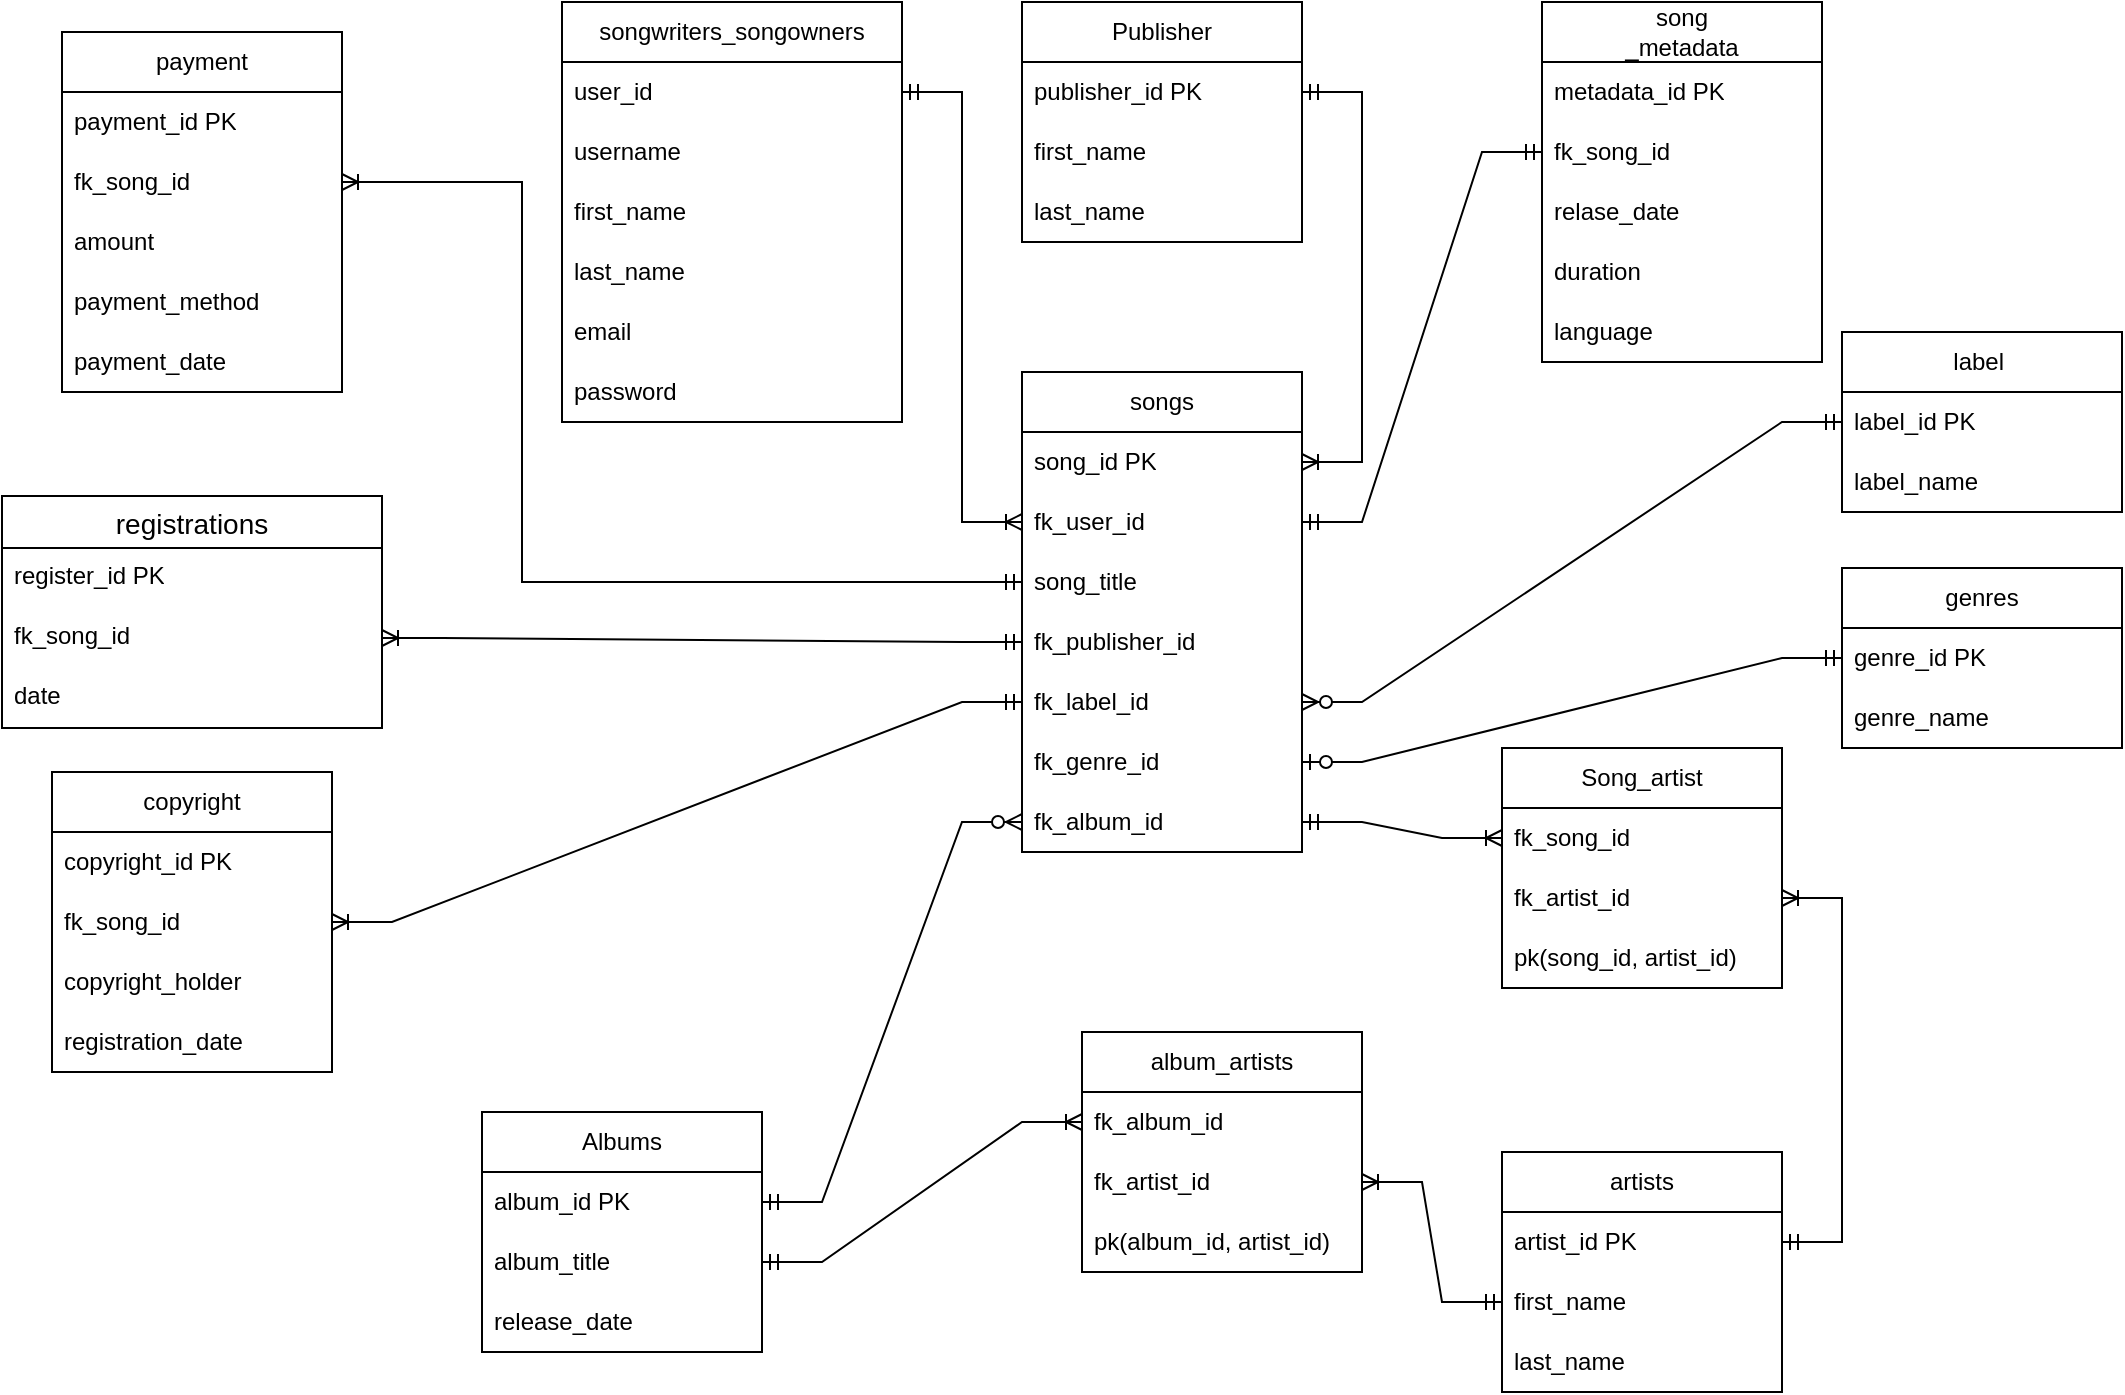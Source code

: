 <mxfile version="24.2.2" type="device">
  <diagram name="Page-1" id="Uv8rtRLwI6DBhu4xJGs0">
    <mxGraphModel dx="794" dy="420" grid="1" gridSize="10" guides="1" tooltips="1" connect="1" arrows="1" fold="1" page="1" pageScale="1" pageWidth="1200" pageHeight="1600" math="0" shadow="0">
      <root>
        <mxCell id="0" />
        <mxCell id="1" parent="0" />
        <mxCell id="s11LL-Ssqb0skLR5ZeNY-1" value="songwriters_songowners" style="swimlane;fontStyle=0;childLayout=stackLayout;horizontal=1;startSize=30;horizontalStack=0;resizeParent=1;resizeParentMax=0;resizeLast=0;collapsible=1;marginBottom=0;whiteSpace=wrap;html=1;" parent="1" vertex="1">
          <mxGeometry x="380" y="15" width="170" height="210" as="geometry" />
        </mxCell>
        <mxCell id="s11LL-Ssqb0skLR5ZeNY-2" value="user_id" style="text;strokeColor=none;fillColor=none;align=left;verticalAlign=middle;spacingLeft=4;spacingRight=4;overflow=hidden;points=[[0,0.5],[1,0.5]];portConstraint=eastwest;rotatable=0;whiteSpace=wrap;html=1;" parent="s11LL-Ssqb0skLR5ZeNY-1" vertex="1">
          <mxGeometry y="30" width="170" height="30" as="geometry" />
        </mxCell>
        <mxCell id="s11LL-Ssqb0skLR5ZeNY-3" value="username" style="text;strokeColor=none;fillColor=none;align=left;verticalAlign=middle;spacingLeft=4;spacingRight=4;overflow=hidden;points=[[0,0.5],[1,0.5]];portConstraint=eastwest;rotatable=0;whiteSpace=wrap;html=1;" parent="s11LL-Ssqb0skLR5ZeNY-1" vertex="1">
          <mxGeometry y="60" width="170" height="30" as="geometry" />
        </mxCell>
        <mxCell id="s11LL-Ssqb0skLR5ZeNY-4" value="first_name" style="text;strokeColor=none;fillColor=none;align=left;verticalAlign=middle;spacingLeft=4;spacingRight=4;overflow=hidden;points=[[0,0.5],[1,0.5]];portConstraint=eastwest;rotatable=0;whiteSpace=wrap;html=1;imageHeight=24;" parent="s11LL-Ssqb0skLR5ZeNY-1" vertex="1">
          <mxGeometry y="90" width="170" height="30" as="geometry" />
        </mxCell>
        <mxCell id="kmV99l83lfblxgex9i0g-29" value="last_name" style="text;strokeColor=none;fillColor=none;align=left;verticalAlign=middle;spacingLeft=4;spacingRight=4;overflow=hidden;points=[[0,0.5],[1,0.5]];portConstraint=eastwest;rotatable=0;whiteSpace=wrap;html=1;imageHeight=24;" parent="s11LL-Ssqb0skLR5ZeNY-1" vertex="1">
          <mxGeometry y="120" width="170" height="30" as="geometry" />
        </mxCell>
        <mxCell id="kmV99l83lfblxgex9i0g-30" value="email" style="text;strokeColor=none;fillColor=none;align=left;verticalAlign=middle;spacingLeft=4;spacingRight=4;overflow=hidden;points=[[0,0.5],[1,0.5]];portConstraint=eastwest;rotatable=0;whiteSpace=wrap;html=1;imageHeight=24;" parent="s11LL-Ssqb0skLR5ZeNY-1" vertex="1">
          <mxGeometry y="150" width="170" height="30" as="geometry" />
        </mxCell>
        <mxCell id="kmV99l83lfblxgex9i0g-31" value="password" style="text;strokeColor=none;fillColor=none;align=left;verticalAlign=middle;spacingLeft=4;spacingRight=4;overflow=hidden;points=[[0,0.5],[1,0.5]];portConstraint=eastwest;rotatable=0;whiteSpace=wrap;html=1;imageHeight=24;" parent="s11LL-Ssqb0skLR5ZeNY-1" vertex="1">
          <mxGeometry y="180" width="170" height="30" as="geometry" />
        </mxCell>
        <mxCell id="s11LL-Ssqb0skLR5ZeNY-9" value="songs" style="swimlane;fontStyle=0;childLayout=stackLayout;horizontal=1;startSize=30;horizontalStack=0;resizeParent=1;resizeParentMax=0;resizeLast=0;collapsible=1;marginBottom=0;whiteSpace=wrap;html=1;" parent="1" vertex="1">
          <mxGeometry x="610" y="200" width="140" height="240" as="geometry" />
        </mxCell>
        <mxCell id="s11LL-Ssqb0skLR5ZeNY-10" value="song_id PK" style="text;strokeColor=none;fillColor=none;align=left;verticalAlign=middle;spacingLeft=4;spacingRight=4;overflow=hidden;points=[[0,0.5],[1,0.5]];portConstraint=eastwest;rotatable=0;whiteSpace=wrap;html=1;" parent="s11LL-Ssqb0skLR5ZeNY-9" vertex="1">
          <mxGeometry y="30" width="140" height="30" as="geometry" />
        </mxCell>
        <mxCell id="7YmGz0TOv1RFeffiCISl-29" value="fk_user_id" style="text;strokeColor=none;fillColor=none;align=left;verticalAlign=middle;spacingLeft=4;spacingRight=4;overflow=hidden;points=[[0,0.5],[1,0.5]];portConstraint=eastwest;rotatable=0;whiteSpace=wrap;html=1;" vertex="1" parent="s11LL-Ssqb0skLR5ZeNY-9">
          <mxGeometry y="60" width="140" height="30" as="geometry" />
        </mxCell>
        <mxCell id="s11LL-Ssqb0skLR5ZeNY-11" value="song_title" style="text;strokeColor=none;fillColor=none;align=left;verticalAlign=middle;spacingLeft=4;spacingRight=4;overflow=hidden;points=[[0,0.5],[1,0.5]];portConstraint=eastwest;rotatable=0;whiteSpace=wrap;html=1;" parent="s11LL-Ssqb0skLR5ZeNY-9" vertex="1">
          <mxGeometry y="90" width="140" height="30" as="geometry" />
        </mxCell>
        <mxCell id="7YmGz0TOv1RFeffiCISl-37" value="fk_publisher_id" style="text;strokeColor=none;fillColor=none;align=left;verticalAlign=middle;spacingLeft=4;spacingRight=4;overflow=hidden;points=[[0,0.5],[1,0.5]];portConstraint=eastwest;rotatable=0;whiteSpace=wrap;html=1;" vertex="1" parent="s11LL-Ssqb0skLR5ZeNY-9">
          <mxGeometry y="120" width="140" height="30" as="geometry" />
        </mxCell>
        <mxCell id="7YmGz0TOv1RFeffiCISl-8" value="fk_label_id" style="text;strokeColor=none;fillColor=none;align=left;verticalAlign=middle;spacingLeft=4;spacingRight=4;overflow=hidden;points=[[0,0.5],[1,0.5]];portConstraint=eastwest;rotatable=0;whiteSpace=wrap;html=1;" vertex="1" parent="s11LL-Ssqb0skLR5ZeNY-9">
          <mxGeometry y="150" width="140" height="30" as="geometry" />
        </mxCell>
        <mxCell id="s11LL-Ssqb0skLR5ZeNY-12" value="fk_genre_id" style="text;strokeColor=none;fillColor=none;align=left;verticalAlign=middle;spacingLeft=4;spacingRight=4;overflow=hidden;points=[[0,0.5],[1,0.5]];portConstraint=eastwest;rotatable=0;whiteSpace=wrap;html=1;" parent="s11LL-Ssqb0skLR5ZeNY-9" vertex="1">
          <mxGeometry y="180" width="140" height="30" as="geometry" />
        </mxCell>
        <mxCell id="U5-mWTNFznR9wat2lyn1-9" value="fk_album_id" style="text;strokeColor=none;fillColor=none;align=left;verticalAlign=middle;spacingLeft=4;spacingRight=4;overflow=hidden;points=[[0,0.5],[1,0.5]];portConstraint=eastwest;rotatable=0;whiteSpace=wrap;html=1;" parent="s11LL-Ssqb0skLR5ZeNY-9" vertex="1">
          <mxGeometry y="210" width="140" height="30" as="geometry" />
        </mxCell>
        <mxCell id="kmV99l83lfblxgex9i0g-5" value="payment" style="swimlane;fontStyle=0;childLayout=stackLayout;horizontal=1;startSize=30;horizontalStack=0;resizeParent=1;resizeParentMax=0;resizeLast=0;collapsible=1;marginBottom=0;whiteSpace=wrap;html=1;" parent="1" vertex="1">
          <mxGeometry x="130" y="30" width="140" height="180" as="geometry" />
        </mxCell>
        <mxCell id="kmV99l83lfblxgex9i0g-6" value="payment_id PK" style="text;strokeColor=none;fillColor=none;align=left;verticalAlign=middle;spacingLeft=4;spacingRight=4;overflow=hidden;points=[[0,0.5],[1,0.5]];portConstraint=eastwest;rotatable=0;whiteSpace=wrap;html=1;" parent="kmV99l83lfblxgex9i0g-5" vertex="1">
          <mxGeometry y="30" width="140" height="30" as="geometry" />
        </mxCell>
        <mxCell id="kmV99l83lfblxgex9i0g-8" value="fk_song_id" style="text;strokeColor=none;fillColor=none;align=left;verticalAlign=middle;spacingLeft=4;spacingRight=4;overflow=hidden;points=[[0,0.5],[1,0.5]];portConstraint=eastwest;rotatable=0;whiteSpace=wrap;html=1;" parent="kmV99l83lfblxgex9i0g-5" vertex="1">
          <mxGeometry y="60" width="140" height="30" as="geometry" />
        </mxCell>
        <mxCell id="kmV99l83lfblxgex9i0g-39" value="amount" style="text;strokeColor=none;fillColor=none;align=left;verticalAlign=middle;spacingLeft=4;spacingRight=4;overflow=hidden;points=[[0,0.5],[1,0.5]];portConstraint=eastwest;rotatable=0;whiteSpace=wrap;html=1;" parent="kmV99l83lfblxgex9i0g-5" vertex="1">
          <mxGeometry y="90" width="140" height="30" as="geometry" />
        </mxCell>
        <mxCell id="QXSgPwCXqMFNMHp9d2ud-29" value="payment_method" style="text;strokeColor=none;fillColor=none;align=left;verticalAlign=middle;spacingLeft=4;spacingRight=4;overflow=hidden;points=[[0,0.5],[1,0.5]];portConstraint=eastwest;rotatable=0;whiteSpace=wrap;html=1;" parent="kmV99l83lfblxgex9i0g-5" vertex="1">
          <mxGeometry y="120" width="140" height="30" as="geometry" />
        </mxCell>
        <mxCell id="7YmGz0TOv1RFeffiCISl-23" value="payment_date" style="text;strokeColor=none;fillColor=none;align=left;verticalAlign=middle;spacingLeft=4;spacingRight=4;overflow=hidden;points=[[0,0.5],[1,0.5]];portConstraint=eastwest;rotatable=0;whiteSpace=wrap;html=1;" vertex="1" parent="kmV99l83lfblxgex9i0g-5">
          <mxGeometry y="150" width="140" height="30" as="geometry" />
        </mxCell>
        <mxCell id="kmV99l83lfblxgex9i0g-9" value="artists" style="swimlane;fontStyle=0;childLayout=stackLayout;horizontal=1;startSize=30;horizontalStack=0;resizeParent=1;resizeParentMax=0;resizeLast=0;collapsible=1;marginBottom=0;whiteSpace=wrap;html=1;" parent="1" vertex="1">
          <mxGeometry x="850" y="590" width="140" height="120" as="geometry" />
        </mxCell>
        <mxCell id="kmV99l83lfblxgex9i0g-10" value="artist_id PK" style="text;strokeColor=none;fillColor=none;align=left;verticalAlign=middle;spacingLeft=4;spacingRight=4;overflow=hidden;points=[[0,0.5],[1,0.5]];portConstraint=eastwest;rotatable=0;whiteSpace=wrap;html=1;" parent="kmV99l83lfblxgex9i0g-9" vertex="1">
          <mxGeometry y="30" width="140" height="30" as="geometry" />
        </mxCell>
        <mxCell id="kmV99l83lfblxgex9i0g-11" value="first_name" style="text;strokeColor=none;fillColor=none;align=left;verticalAlign=middle;spacingLeft=4;spacingRight=4;overflow=hidden;points=[[0,0.5],[1,0.5]];portConstraint=eastwest;rotatable=0;whiteSpace=wrap;html=1;" parent="kmV99l83lfblxgex9i0g-9" vertex="1">
          <mxGeometry y="60" width="140" height="30" as="geometry" />
        </mxCell>
        <mxCell id="kmV99l83lfblxgex9i0g-12" value="last_name" style="text;strokeColor=none;fillColor=none;align=left;verticalAlign=middle;spacingLeft=4;spacingRight=4;overflow=hidden;points=[[0,0.5],[1,0.5]];portConstraint=eastwest;rotatable=0;whiteSpace=wrap;html=1;" parent="kmV99l83lfblxgex9i0g-9" vertex="1">
          <mxGeometry y="90" width="140" height="30" as="geometry" />
        </mxCell>
        <mxCell id="kmV99l83lfblxgex9i0g-17" value="genres" style="swimlane;fontStyle=0;childLayout=stackLayout;horizontal=1;startSize=30;horizontalStack=0;resizeParent=1;resizeParentMax=0;resizeLast=0;collapsible=1;marginBottom=0;whiteSpace=wrap;html=1;" parent="1" vertex="1">
          <mxGeometry x="1020" y="298" width="140" height="90" as="geometry" />
        </mxCell>
        <mxCell id="kmV99l83lfblxgex9i0g-18" value="genre_id PK" style="text;strokeColor=none;fillColor=none;align=left;verticalAlign=middle;spacingLeft=4;spacingRight=4;overflow=hidden;points=[[0,0.5],[1,0.5]];portConstraint=eastwest;rotatable=0;whiteSpace=wrap;html=1;" parent="kmV99l83lfblxgex9i0g-17" vertex="1">
          <mxGeometry y="30" width="140" height="30" as="geometry" />
        </mxCell>
        <mxCell id="kmV99l83lfblxgex9i0g-19" value="genre_name" style="text;strokeColor=none;fillColor=none;align=left;verticalAlign=middle;spacingLeft=4;spacingRight=4;overflow=hidden;points=[[0,0.5],[1,0.5]];portConstraint=eastwest;rotatable=0;whiteSpace=wrap;html=1;" parent="kmV99l83lfblxgex9i0g-17" vertex="1">
          <mxGeometry y="60" width="140" height="30" as="geometry" />
        </mxCell>
        <mxCell id="QXSgPwCXqMFNMHp9d2ud-13" value="copyright" style="swimlane;fontStyle=0;childLayout=stackLayout;horizontal=1;startSize=30;horizontalStack=0;resizeParent=1;resizeParentMax=0;resizeLast=0;collapsible=1;marginBottom=0;whiteSpace=wrap;html=1;" parent="1" vertex="1">
          <mxGeometry x="125" y="400" width="140" height="150" as="geometry" />
        </mxCell>
        <mxCell id="QXSgPwCXqMFNMHp9d2ud-14" value="copyright_id PK" style="text;strokeColor=none;fillColor=none;align=left;verticalAlign=middle;spacingLeft=4;spacingRight=4;overflow=hidden;points=[[0,0.5],[1,0.5]];portConstraint=eastwest;rotatable=0;whiteSpace=wrap;html=1;" parent="QXSgPwCXqMFNMHp9d2ud-13" vertex="1">
          <mxGeometry y="30" width="140" height="30" as="geometry" />
        </mxCell>
        <mxCell id="QXSgPwCXqMFNMHp9d2ud-15" value="fk_song_id" style="text;strokeColor=none;fillColor=none;align=left;verticalAlign=middle;spacingLeft=4;spacingRight=4;overflow=hidden;points=[[0,0.5],[1,0.5]];portConstraint=eastwest;rotatable=0;whiteSpace=wrap;html=1;" parent="QXSgPwCXqMFNMHp9d2ud-13" vertex="1">
          <mxGeometry y="60" width="140" height="30" as="geometry" />
        </mxCell>
        <mxCell id="QXSgPwCXqMFNMHp9d2ud-16" value="copyright_holder" style="text;strokeColor=none;fillColor=none;align=left;verticalAlign=middle;spacingLeft=4;spacingRight=4;overflow=hidden;points=[[0,0.5],[1,0.5]];portConstraint=eastwest;rotatable=0;whiteSpace=wrap;html=1;" parent="QXSgPwCXqMFNMHp9d2ud-13" vertex="1">
          <mxGeometry y="90" width="140" height="30" as="geometry" />
        </mxCell>
        <mxCell id="7YmGz0TOv1RFeffiCISl-34" value="registration_date" style="text;strokeColor=none;fillColor=none;align=left;verticalAlign=middle;spacingLeft=4;spacingRight=4;overflow=hidden;points=[[0,0.5],[1,0.5]];portConstraint=eastwest;rotatable=0;whiteSpace=wrap;html=1;" vertex="1" parent="QXSgPwCXqMFNMHp9d2ud-13">
          <mxGeometry y="120" width="140" height="30" as="geometry" />
        </mxCell>
        <mxCell id="QXSgPwCXqMFNMHp9d2ud-18" value="label&amp;nbsp;" style="swimlane;fontStyle=0;childLayout=stackLayout;horizontal=1;startSize=30;horizontalStack=0;resizeParent=1;resizeParentMax=0;resizeLast=0;collapsible=1;marginBottom=0;whiteSpace=wrap;html=1;" parent="1" vertex="1">
          <mxGeometry x="1020" y="180" width="140" height="90" as="geometry" />
        </mxCell>
        <mxCell id="QXSgPwCXqMFNMHp9d2ud-19" value="label_id PK" style="text;strokeColor=none;fillColor=none;align=left;verticalAlign=middle;spacingLeft=4;spacingRight=4;overflow=hidden;points=[[0,0.5],[1,0.5]];portConstraint=eastwest;rotatable=0;whiteSpace=wrap;html=1;" parent="QXSgPwCXqMFNMHp9d2ud-18" vertex="1">
          <mxGeometry y="30" width="140" height="30" as="geometry" />
        </mxCell>
        <mxCell id="QXSgPwCXqMFNMHp9d2ud-20" value="label_name" style="text;strokeColor=none;fillColor=none;align=left;verticalAlign=middle;spacingLeft=4;spacingRight=4;overflow=hidden;points=[[0,0.5],[1,0.5]];portConstraint=eastwest;rotatable=0;whiteSpace=wrap;html=1;" parent="QXSgPwCXqMFNMHp9d2ud-18" vertex="1">
          <mxGeometry y="60" width="140" height="30" as="geometry" />
        </mxCell>
        <mxCell id="QXSgPwCXqMFNMHp9d2ud-22" value="song&lt;div&gt;_metadata&lt;/div&gt;" style="swimlane;fontStyle=0;childLayout=stackLayout;horizontal=1;startSize=30;horizontalStack=0;resizeParent=1;resizeParentMax=0;resizeLast=0;collapsible=1;marginBottom=0;whiteSpace=wrap;html=1;" parent="1" vertex="1">
          <mxGeometry x="870" y="15" width="140" height="180" as="geometry" />
        </mxCell>
        <mxCell id="QXSgPwCXqMFNMHp9d2ud-23" value="metadata_id PK" style="text;strokeColor=none;fillColor=none;align=left;verticalAlign=middle;spacingLeft=4;spacingRight=4;overflow=hidden;points=[[0,0.5],[1,0.5]];portConstraint=eastwest;rotatable=0;whiteSpace=wrap;html=1;" parent="QXSgPwCXqMFNMHp9d2ud-22" vertex="1">
          <mxGeometry y="30" width="140" height="30" as="geometry" />
        </mxCell>
        <mxCell id="QXSgPwCXqMFNMHp9d2ud-24" value="fk_song_id" style="text;strokeColor=none;fillColor=none;align=left;verticalAlign=middle;spacingLeft=4;spacingRight=4;overflow=hidden;points=[[0,0.5],[1,0.5]];portConstraint=eastwest;rotatable=0;whiteSpace=wrap;html=1;" parent="QXSgPwCXqMFNMHp9d2ud-22" vertex="1">
          <mxGeometry y="60" width="140" height="30" as="geometry" />
        </mxCell>
        <mxCell id="QXSgPwCXqMFNMHp9d2ud-25" value="relase_date" style="text;strokeColor=none;fillColor=none;align=left;verticalAlign=middle;spacingLeft=4;spacingRight=4;overflow=hidden;points=[[0,0.5],[1,0.5]];portConstraint=eastwest;rotatable=0;whiteSpace=wrap;html=1;" parent="QXSgPwCXqMFNMHp9d2ud-22" vertex="1">
          <mxGeometry y="90" width="140" height="30" as="geometry" />
        </mxCell>
        <mxCell id="QXSgPwCXqMFNMHp9d2ud-26" value="duration" style="text;strokeColor=none;fillColor=none;align=left;verticalAlign=middle;spacingLeft=4;spacingRight=4;overflow=hidden;points=[[0,0.5],[1,0.5]];portConstraint=eastwest;rotatable=0;whiteSpace=wrap;html=1;" parent="QXSgPwCXqMFNMHp9d2ud-22" vertex="1">
          <mxGeometry y="120" width="140" height="30" as="geometry" />
        </mxCell>
        <mxCell id="QXSgPwCXqMFNMHp9d2ud-27" value="language" style="text;strokeColor=none;fillColor=none;align=left;verticalAlign=middle;spacingLeft=4;spacingRight=4;overflow=hidden;points=[[0,0.5],[1,0.5]];portConstraint=eastwest;rotatable=0;whiteSpace=wrap;html=1;" parent="QXSgPwCXqMFNMHp9d2ud-22" vertex="1">
          <mxGeometry y="150" width="140" height="30" as="geometry" />
        </mxCell>
        <mxCell id="QXSgPwCXqMFNMHp9d2ud-28" value="" style="edgeStyle=entityRelationEdgeStyle;fontSize=12;html=1;endArrow=ERmandOne;startArrow=ERmandOne;rounded=0;" parent="1" target="QXSgPwCXqMFNMHp9d2ud-24" edge="1" source="7YmGz0TOv1RFeffiCISl-29">
          <mxGeometry width="100" height="100" relative="1" as="geometry">
            <mxPoint x="780" y="220" as="sourcePoint" />
            <mxPoint x="920" y="62" as="targetPoint" />
          </mxGeometry>
        </mxCell>
        <mxCell id="QXSgPwCXqMFNMHp9d2ud-31" value="registrations" style="swimlane;fontStyle=0;childLayout=stackLayout;horizontal=1;startSize=26;horizontalStack=0;resizeParent=1;resizeParentMax=0;resizeLast=0;collapsible=1;marginBottom=0;align=center;fontSize=14;" parent="1" vertex="1">
          <mxGeometry x="100" y="262" width="190" height="116" as="geometry" />
        </mxCell>
        <mxCell id="QXSgPwCXqMFNMHp9d2ud-32" value="register_id PK" style="text;strokeColor=none;fillColor=none;spacingLeft=4;spacingRight=4;overflow=hidden;rotatable=0;points=[[0,0.5],[1,0.5]];portConstraint=eastwest;fontSize=12;whiteSpace=wrap;html=1;" parent="QXSgPwCXqMFNMHp9d2ud-31" vertex="1">
          <mxGeometry y="26" width="190" height="30" as="geometry" />
        </mxCell>
        <mxCell id="QXSgPwCXqMFNMHp9d2ud-35" value="fk_song_id" style="text;strokeColor=none;fillColor=none;spacingLeft=4;spacingRight=4;overflow=hidden;rotatable=0;points=[[0,0.5],[1,0.5]];portConstraint=eastwest;fontSize=12;whiteSpace=wrap;html=1;" parent="QXSgPwCXqMFNMHp9d2ud-31" vertex="1">
          <mxGeometry y="56" width="190" height="30" as="geometry" />
        </mxCell>
        <mxCell id="7YmGz0TOv1RFeffiCISl-24" value="date" style="text;strokeColor=none;fillColor=none;spacingLeft=4;spacingRight=4;overflow=hidden;rotatable=0;points=[[0,0.5],[1,0.5]];portConstraint=eastwest;fontSize=12;whiteSpace=wrap;html=1;" vertex="1" parent="QXSgPwCXqMFNMHp9d2ud-31">
          <mxGeometry y="86" width="190" height="30" as="geometry" />
        </mxCell>
        <mxCell id="QXSgPwCXqMFNMHp9d2ud-42" value="" style="edgeStyle=entityRelationEdgeStyle;fontSize=12;html=1;endArrow=ERzeroToMany;startArrow=ERmandOne;rounded=0;" parent="1" source="QXSgPwCXqMFNMHp9d2ud-19" target="7YmGz0TOv1RFeffiCISl-8" edge="1">
          <mxGeometry width="100" height="100" relative="1" as="geometry">
            <mxPoint x="800" y="230" as="sourcePoint" />
            <mxPoint x="900" y="130" as="targetPoint" />
          </mxGeometry>
        </mxCell>
        <mxCell id="U5-mWTNFznR9wat2lyn1-12" value="" style="edgeStyle=entityRelationEdgeStyle;fontSize=12;html=1;endArrow=ERzeroToOne;startArrow=ERmandOne;rounded=0;" parent="1" source="kmV99l83lfblxgex9i0g-18" target="s11LL-Ssqb0skLR5ZeNY-12" edge="1">
          <mxGeometry width="100" height="100" relative="1" as="geometry">
            <mxPoint x="530" y="400" as="sourcePoint" />
            <mxPoint x="630" y="210" as="targetPoint" />
          </mxGeometry>
        </mxCell>
        <mxCell id="U5-mWTNFznR9wat2lyn1-13" value="Song_artist" style="swimlane;fontStyle=0;childLayout=stackLayout;horizontal=1;startSize=30;horizontalStack=0;resizeParent=1;resizeParentMax=0;resizeLast=0;collapsible=1;marginBottom=0;whiteSpace=wrap;html=1;" parent="1" vertex="1">
          <mxGeometry x="850" y="388" width="140" height="120" as="geometry" />
        </mxCell>
        <mxCell id="U5-mWTNFznR9wat2lyn1-14" value="fk_song_id" style="text;strokeColor=none;fillColor=none;align=left;verticalAlign=middle;spacingLeft=4;spacingRight=4;overflow=hidden;points=[[0,0.5],[1,0.5]];portConstraint=eastwest;rotatable=0;whiteSpace=wrap;html=1;" parent="U5-mWTNFznR9wat2lyn1-13" vertex="1">
          <mxGeometry y="30" width="140" height="30" as="geometry" />
        </mxCell>
        <mxCell id="U5-mWTNFznR9wat2lyn1-15" value="fk_artist_id" style="text;strokeColor=none;fillColor=none;align=left;verticalAlign=middle;spacingLeft=4;spacingRight=4;overflow=hidden;points=[[0,0.5],[1,0.5]];portConstraint=eastwest;rotatable=0;whiteSpace=wrap;html=1;" parent="U5-mWTNFznR9wat2lyn1-13" vertex="1">
          <mxGeometry y="60" width="140" height="30" as="geometry" />
        </mxCell>
        <mxCell id="U5-mWTNFznR9wat2lyn1-16" value="pk(song_id, artist_id)" style="text;strokeColor=none;fillColor=none;align=left;verticalAlign=middle;spacingLeft=4;spacingRight=4;overflow=hidden;points=[[0,0.5],[1,0.5]];portConstraint=eastwest;rotatable=0;whiteSpace=wrap;html=1;" parent="U5-mWTNFznR9wat2lyn1-13" vertex="1">
          <mxGeometry y="90" width="140" height="30" as="geometry" />
        </mxCell>
        <mxCell id="U5-mWTNFznR9wat2lyn1-17" value="Publisher" style="swimlane;fontStyle=0;childLayout=stackLayout;horizontal=1;startSize=30;horizontalStack=0;resizeParent=1;resizeParentMax=0;resizeLast=0;collapsible=1;marginBottom=0;whiteSpace=wrap;html=1;" parent="1" vertex="1">
          <mxGeometry x="610" y="15" width="140" height="120" as="geometry" />
        </mxCell>
        <mxCell id="U5-mWTNFznR9wat2lyn1-18" value="publisher_id PK" style="text;strokeColor=none;fillColor=none;align=left;verticalAlign=middle;spacingLeft=4;spacingRight=4;overflow=hidden;points=[[0,0.5],[1,0.5]];portConstraint=eastwest;rotatable=0;whiteSpace=wrap;html=1;" parent="U5-mWTNFznR9wat2lyn1-17" vertex="1">
          <mxGeometry y="30" width="140" height="30" as="geometry" />
        </mxCell>
        <mxCell id="U5-mWTNFznR9wat2lyn1-19" value="first_name" style="text;strokeColor=none;fillColor=none;align=left;verticalAlign=middle;spacingLeft=4;spacingRight=4;overflow=hidden;points=[[0,0.5],[1,0.5]];portConstraint=eastwest;rotatable=0;whiteSpace=wrap;html=1;" parent="U5-mWTNFznR9wat2lyn1-17" vertex="1">
          <mxGeometry y="60" width="140" height="30" as="geometry" />
        </mxCell>
        <mxCell id="U5-mWTNFznR9wat2lyn1-20" value="last_name" style="text;strokeColor=none;fillColor=none;align=left;verticalAlign=middle;spacingLeft=4;spacingRight=4;overflow=hidden;points=[[0,0.5],[1,0.5]];portConstraint=eastwest;rotatable=0;whiteSpace=wrap;html=1;" parent="U5-mWTNFznR9wat2lyn1-17" vertex="1">
          <mxGeometry y="90" width="140" height="30" as="geometry" />
        </mxCell>
        <mxCell id="U5-mWTNFznR9wat2lyn1-22" value="" style="edgeStyle=entityRelationEdgeStyle;fontSize=12;html=1;endArrow=ERoneToMany;startArrow=ERmandOne;rounded=0;" parent="1" source="U5-mWTNFznR9wat2lyn1-9" target="U5-mWTNFznR9wat2lyn1-14" edge="1">
          <mxGeometry width="100" height="100" relative="1" as="geometry">
            <mxPoint x="390" y="720" as="sourcePoint" />
            <mxPoint x="490" y="620" as="targetPoint" />
          </mxGeometry>
        </mxCell>
        <mxCell id="U5-mWTNFznR9wat2lyn1-23" value="" style="edgeStyle=entityRelationEdgeStyle;fontSize=12;html=1;endArrow=ERoneToMany;startArrow=ERmandOne;rounded=0;" parent="1" source="kmV99l83lfblxgex9i0g-10" target="U5-mWTNFznR9wat2lyn1-15" edge="1">
          <mxGeometry width="100" height="100" relative="1" as="geometry">
            <mxPoint x="480" y="560" as="sourcePoint" />
            <mxPoint x="460" y="650" as="targetPoint" />
          </mxGeometry>
        </mxCell>
        <mxCell id="s11LL-Ssqb0skLR5ZeNY-5" value="Albums" style="swimlane;fontStyle=0;childLayout=stackLayout;horizontal=1;startSize=30;horizontalStack=0;resizeParent=1;resizeParentMax=0;resizeLast=0;collapsible=1;marginBottom=0;whiteSpace=wrap;html=1;" parent="1" vertex="1">
          <mxGeometry x="340" y="570" width="140" height="120" as="geometry" />
        </mxCell>
        <mxCell id="s11LL-Ssqb0skLR5ZeNY-6" value="album_id PK" style="text;strokeColor=none;fillColor=none;align=left;verticalAlign=middle;spacingLeft=4;spacingRight=4;overflow=hidden;points=[[0,0.5],[1,0.5]];portConstraint=eastwest;rotatable=0;whiteSpace=wrap;html=1;" parent="s11LL-Ssqb0skLR5ZeNY-5" vertex="1">
          <mxGeometry y="30" width="140" height="30" as="geometry" />
        </mxCell>
        <mxCell id="s11LL-Ssqb0skLR5ZeNY-7" value="album_title" style="text;strokeColor=none;fillColor=none;align=left;verticalAlign=middle;spacingLeft=4;spacingRight=4;overflow=hidden;points=[[0,0.5],[1,0.5]];portConstraint=eastwest;rotatable=0;whiteSpace=wrap;html=1;" parent="s11LL-Ssqb0skLR5ZeNY-5" vertex="1">
          <mxGeometry y="60" width="140" height="30" as="geometry" />
        </mxCell>
        <mxCell id="s11LL-Ssqb0skLR5ZeNY-8" value="release_date" style="text;strokeColor=none;fillColor=none;align=left;verticalAlign=middle;spacingLeft=4;spacingRight=4;overflow=hidden;points=[[0,0.5],[1,0.5]];portConstraint=eastwest;rotatable=0;whiteSpace=wrap;html=1;" parent="s11LL-Ssqb0skLR5ZeNY-5" vertex="1">
          <mxGeometry y="90" width="140" height="30" as="geometry" />
        </mxCell>
        <mxCell id="7YmGz0TOv1RFeffiCISl-1" value="album_artists" style="swimlane;fontStyle=0;childLayout=stackLayout;horizontal=1;startSize=30;horizontalStack=0;resizeParent=1;resizeParentMax=0;resizeLast=0;collapsible=1;marginBottom=0;whiteSpace=wrap;html=1;" vertex="1" parent="1">
          <mxGeometry x="640" y="530" width="140" height="120" as="geometry" />
        </mxCell>
        <mxCell id="7YmGz0TOv1RFeffiCISl-2" value="fk_album_id" style="text;strokeColor=none;fillColor=none;align=left;verticalAlign=middle;spacingLeft=4;spacingRight=4;overflow=hidden;points=[[0,0.5],[1,0.5]];portConstraint=eastwest;rotatable=0;whiteSpace=wrap;html=1;" vertex="1" parent="7YmGz0TOv1RFeffiCISl-1">
          <mxGeometry y="30" width="140" height="30" as="geometry" />
        </mxCell>
        <mxCell id="7YmGz0TOv1RFeffiCISl-3" value="fk_artist_id" style="text;strokeColor=none;fillColor=none;align=left;verticalAlign=middle;spacingLeft=4;spacingRight=4;overflow=hidden;points=[[0,0.5],[1,0.5]];portConstraint=eastwest;rotatable=0;whiteSpace=wrap;html=1;" vertex="1" parent="7YmGz0TOv1RFeffiCISl-1">
          <mxGeometry y="60" width="140" height="30" as="geometry" />
        </mxCell>
        <mxCell id="7YmGz0TOv1RFeffiCISl-5" value="pk(album_id, artist_id)" style="text;strokeColor=none;fillColor=none;align=left;verticalAlign=middle;spacingLeft=4;spacingRight=4;overflow=hidden;points=[[0,0.5],[1,0.5]];portConstraint=eastwest;rotatable=0;whiteSpace=wrap;html=1;" vertex="1" parent="7YmGz0TOv1RFeffiCISl-1">
          <mxGeometry y="90" width="140" height="30" as="geometry" />
        </mxCell>
        <mxCell id="7YmGz0TOv1RFeffiCISl-6" value="" style="edgeStyle=entityRelationEdgeStyle;fontSize=12;html=1;endArrow=ERoneToMany;startArrow=ERmandOne;rounded=0;" edge="1" parent="1" source="s11LL-Ssqb0skLR5ZeNY-7" target="7YmGz0TOv1RFeffiCISl-2">
          <mxGeometry width="100" height="100" relative="1" as="geometry">
            <mxPoint x="520" y="700" as="sourcePoint" />
            <mxPoint x="590" y="760" as="targetPoint" />
          </mxGeometry>
        </mxCell>
        <mxCell id="7YmGz0TOv1RFeffiCISl-7" value="" style="edgeStyle=entityRelationEdgeStyle;fontSize=12;html=1;endArrow=ERoneToMany;startArrow=ERmandOne;rounded=0;" edge="1" parent="1" source="kmV99l83lfblxgex9i0g-11" target="7YmGz0TOv1RFeffiCISl-3">
          <mxGeometry width="100" height="100" relative="1" as="geometry">
            <mxPoint x="800" y="365" as="sourcePoint" />
            <mxPoint x="870" y="425" as="targetPoint" />
          </mxGeometry>
        </mxCell>
        <mxCell id="7YmGz0TOv1RFeffiCISl-17" value="" style="edgeStyle=entityRelationEdgeStyle;fontSize=12;html=1;endArrow=ERoneToMany;startArrow=ERmandOne;rounded=0;" edge="1" parent="1" source="U5-mWTNFznR9wat2lyn1-18" target="s11LL-Ssqb0skLR5ZeNY-10">
          <mxGeometry width="100" height="100" relative="1" as="geometry">
            <mxPoint x="550" y="350" as="sourcePoint" />
            <mxPoint x="320" y="500" as="targetPoint" />
          </mxGeometry>
        </mxCell>
        <mxCell id="7YmGz0TOv1RFeffiCISl-19" value="" style="edgeStyle=entityRelationEdgeStyle;fontSize=12;html=1;endArrow=ERzeroToMany;startArrow=ERmandOne;rounded=0;" edge="1" parent="1" source="s11LL-Ssqb0skLR5ZeNY-6" target="U5-mWTNFznR9wat2lyn1-9">
          <mxGeometry width="100" height="100" relative="1" as="geometry">
            <mxPoint x="470" y="550" as="sourcePoint" />
            <mxPoint x="570" y="450" as="targetPoint" />
          </mxGeometry>
        </mxCell>
        <mxCell id="7YmGz0TOv1RFeffiCISl-22" value="" style="edgeStyle=entityRelationEdgeStyle;fontSize=12;html=1;endArrow=ERoneToMany;startArrow=ERmandOne;rounded=0;" edge="1" parent="1" source="s11LL-Ssqb0skLR5ZeNY-2" target="7YmGz0TOv1RFeffiCISl-29">
          <mxGeometry width="100" height="100" relative="1" as="geometry">
            <mxPoint x="400" y="75" as="sourcePoint" />
            <mxPoint x="610" y="285" as="targetPoint" />
          </mxGeometry>
        </mxCell>
        <mxCell id="7YmGz0TOv1RFeffiCISl-31" value="" style="edgeStyle=entityRelationEdgeStyle;fontSize=12;html=1;endArrow=ERoneToMany;startArrow=ERmandOne;rounded=0;" edge="1" parent="1" source="7YmGz0TOv1RFeffiCISl-37" target="QXSgPwCXqMFNMHp9d2ud-35">
          <mxGeometry width="100" height="100" relative="1" as="geometry">
            <mxPoint x="400" y="350" as="sourcePoint" />
            <mxPoint x="500" y="250" as="targetPoint" />
          </mxGeometry>
        </mxCell>
        <mxCell id="7YmGz0TOv1RFeffiCISl-32" value="" style="edgeStyle=orthogonalEdgeStyle;fontSize=12;html=1;endArrow=ERoneToMany;startArrow=ERmandOne;rounded=0;" edge="1" parent="1" source="s11LL-Ssqb0skLR5ZeNY-11" target="kmV99l83lfblxgex9i0g-8">
          <mxGeometry width="100" height="100" relative="1" as="geometry">
            <mxPoint x="380" y="260" as="sourcePoint" />
            <mxPoint x="40" y="438" as="targetPoint" />
            <Array as="points">
              <mxPoint x="360" y="305" />
              <mxPoint x="360" y="105" />
            </Array>
          </mxGeometry>
        </mxCell>
        <mxCell id="7YmGz0TOv1RFeffiCISl-35" value="" style="edgeStyle=entityRelationEdgeStyle;fontSize=12;html=1;endArrow=ERoneToMany;startArrow=ERmandOne;rounded=0;" edge="1" parent="1" source="7YmGz0TOv1RFeffiCISl-8" target="QXSgPwCXqMFNMHp9d2ud-15">
          <mxGeometry width="100" height="100" relative="1" as="geometry">
            <mxPoint x="330" y="353" as="sourcePoint" />
            <mxPoint x="370" y="465" as="targetPoint" />
          </mxGeometry>
        </mxCell>
      </root>
    </mxGraphModel>
  </diagram>
</mxfile>
